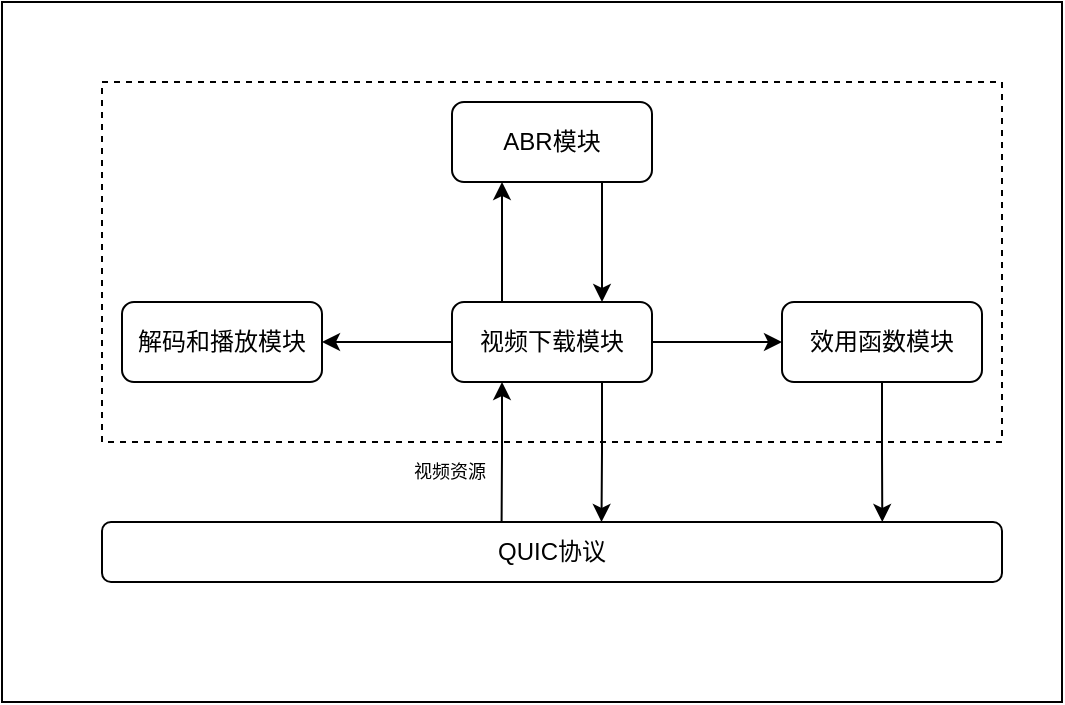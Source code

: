 <mxfile version="17.4.0" type="github">
  <diagram id="0nwToTUmoEpi5SeWugIY" name="Page-1">
    <mxGraphModel dx="676" dy="421" grid="1" gridSize="10" guides="1" tooltips="1" connect="1" arrows="1" fold="1" page="1" pageScale="1" pageWidth="827" pageHeight="1169" math="0" shadow="0">
      <root>
        <mxCell id="0" />
        <mxCell id="1" parent="0" />
        <mxCell id="RY85fgAZCFZPu7mtFO9s-3" value="" style="rounded=0;whiteSpace=wrap;html=1;" vertex="1" parent="1">
          <mxGeometry x="10" y="230" width="530" height="350" as="geometry" />
        </mxCell>
        <mxCell id="RY85fgAZCFZPu7mtFO9s-13" value="" style="rounded=0;whiteSpace=wrap;html=1;dashed=1;" vertex="1" parent="1">
          <mxGeometry x="60" y="270" width="450" height="180" as="geometry" />
        </mxCell>
        <mxCell id="RY85fgAZCFZPu7mtFO9s-8" style="edgeStyle=orthogonalEdgeStyle;rounded=0;orthogonalLoop=1;jettySize=auto;html=1;exitX=0.25;exitY=1;exitDx=0;exitDy=0;entryX=0.25;entryY=0;entryDx=0;entryDy=0;startArrow=classic;startFill=1;endArrow=none;endFill=0;" edge="1" parent="1" source="RY85fgAZCFZPu7mtFO9s-2" target="RY85fgAZCFZPu7mtFO9s-5">
          <mxGeometry relative="1" as="geometry" />
        </mxCell>
        <mxCell id="RY85fgAZCFZPu7mtFO9s-9" style="edgeStyle=orthogonalEdgeStyle;rounded=0;orthogonalLoop=1;jettySize=auto;html=1;exitX=0.75;exitY=1;exitDx=0;exitDy=0;entryX=0.75;entryY=0;entryDx=0;entryDy=0;" edge="1" parent="1" source="RY85fgAZCFZPu7mtFO9s-2" target="RY85fgAZCFZPu7mtFO9s-5">
          <mxGeometry relative="1" as="geometry" />
        </mxCell>
        <mxCell id="RY85fgAZCFZPu7mtFO9s-2" value="ABR模块" style="rounded=1;whiteSpace=wrap;html=1;" vertex="1" parent="1">
          <mxGeometry x="235" y="280" width="100" height="40" as="geometry" />
        </mxCell>
        <mxCell id="RY85fgAZCFZPu7mtFO9s-10" style="edgeStyle=orthogonalEdgeStyle;rounded=0;orthogonalLoop=1;jettySize=auto;html=1;exitX=1;exitY=0.5;exitDx=0;exitDy=0;entryX=0;entryY=0.5;entryDx=0;entryDy=0;" edge="1" parent="1" source="RY85fgAZCFZPu7mtFO9s-5" target="RY85fgAZCFZPu7mtFO9s-7">
          <mxGeometry relative="1" as="geometry" />
        </mxCell>
        <mxCell id="RY85fgAZCFZPu7mtFO9s-11" style="edgeStyle=orthogonalEdgeStyle;rounded=0;orthogonalLoop=1;jettySize=auto;html=1;" edge="1" parent="1" source="RY85fgAZCFZPu7mtFO9s-5" target="RY85fgAZCFZPu7mtFO9s-6">
          <mxGeometry relative="1" as="geometry" />
        </mxCell>
        <mxCell id="RY85fgAZCFZPu7mtFO9s-14" style="edgeStyle=orthogonalEdgeStyle;rounded=0;orthogonalLoop=1;jettySize=auto;html=1;exitX=0.75;exitY=1;exitDx=0;exitDy=0;entryX=0.555;entryY=0;entryDx=0;entryDy=0;entryPerimeter=0;startArrow=none;startFill=0;endArrow=classic;endFill=1;" edge="1" parent="1" source="RY85fgAZCFZPu7mtFO9s-5" target="RY85fgAZCFZPu7mtFO9s-12">
          <mxGeometry relative="1" as="geometry" />
        </mxCell>
        <mxCell id="RY85fgAZCFZPu7mtFO9s-15" style="edgeStyle=orthogonalEdgeStyle;rounded=0;orthogonalLoop=1;jettySize=auto;html=1;exitX=0.25;exitY=1;exitDx=0;exitDy=0;entryX=0.444;entryY=0;entryDx=0;entryDy=0;entryPerimeter=0;startArrow=classic;startFill=1;endArrow=none;endFill=0;" edge="1" parent="1" source="RY85fgAZCFZPu7mtFO9s-5" target="RY85fgAZCFZPu7mtFO9s-12">
          <mxGeometry relative="1" as="geometry" />
        </mxCell>
        <mxCell id="RY85fgAZCFZPu7mtFO9s-5" value="视频下载模块" style="rounded=1;whiteSpace=wrap;html=1;" vertex="1" parent="1">
          <mxGeometry x="235" y="380" width="100" height="40" as="geometry" />
        </mxCell>
        <mxCell id="RY85fgAZCFZPu7mtFO9s-6" value="解码和播放模块" style="rounded=1;whiteSpace=wrap;html=1;" vertex="1" parent="1">
          <mxGeometry x="70" y="380" width="100" height="40" as="geometry" />
        </mxCell>
        <mxCell id="RY85fgAZCFZPu7mtFO9s-16" style="edgeStyle=orthogonalEdgeStyle;rounded=0;orthogonalLoop=1;jettySize=auto;html=1;entryX=0.867;entryY=0;entryDx=0;entryDy=0;entryPerimeter=0;startArrow=none;startFill=0;endArrow=classic;endFill=1;" edge="1" parent="1" source="RY85fgAZCFZPu7mtFO9s-7" target="RY85fgAZCFZPu7mtFO9s-12">
          <mxGeometry relative="1" as="geometry" />
        </mxCell>
        <mxCell id="RY85fgAZCFZPu7mtFO9s-7" value="效用函数模块" style="rounded=1;whiteSpace=wrap;html=1;" vertex="1" parent="1">
          <mxGeometry x="400" y="380" width="100" height="40" as="geometry" />
        </mxCell>
        <mxCell id="RY85fgAZCFZPu7mtFO9s-12" value="QUIC协议" style="rounded=1;whiteSpace=wrap;html=1;" vertex="1" parent="1">
          <mxGeometry x="60" y="490" width="450" height="30" as="geometry" />
        </mxCell>
        <mxCell id="RY85fgAZCFZPu7mtFO9s-18" value="&lt;pre&gt;&lt;font style=&quot;line-height: 1 ; font-size: 9px&quot; face=&quot;Times New Roman&quot;&gt;视频资源&lt;/font&gt;&lt;/pre&gt;" style="text;html=1;strokeColor=none;fillColor=none;align=center;verticalAlign=middle;whiteSpace=wrap;rounded=0;dashed=1;fontFamily=Helvetica;fontSize=5;fontColor=default;" vertex="1" parent="1">
          <mxGeometry x="204" y="450" width="60" height="30" as="geometry" />
        </mxCell>
      </root>
    </mxGraphModel>
  </diagram>
</mxfile>
